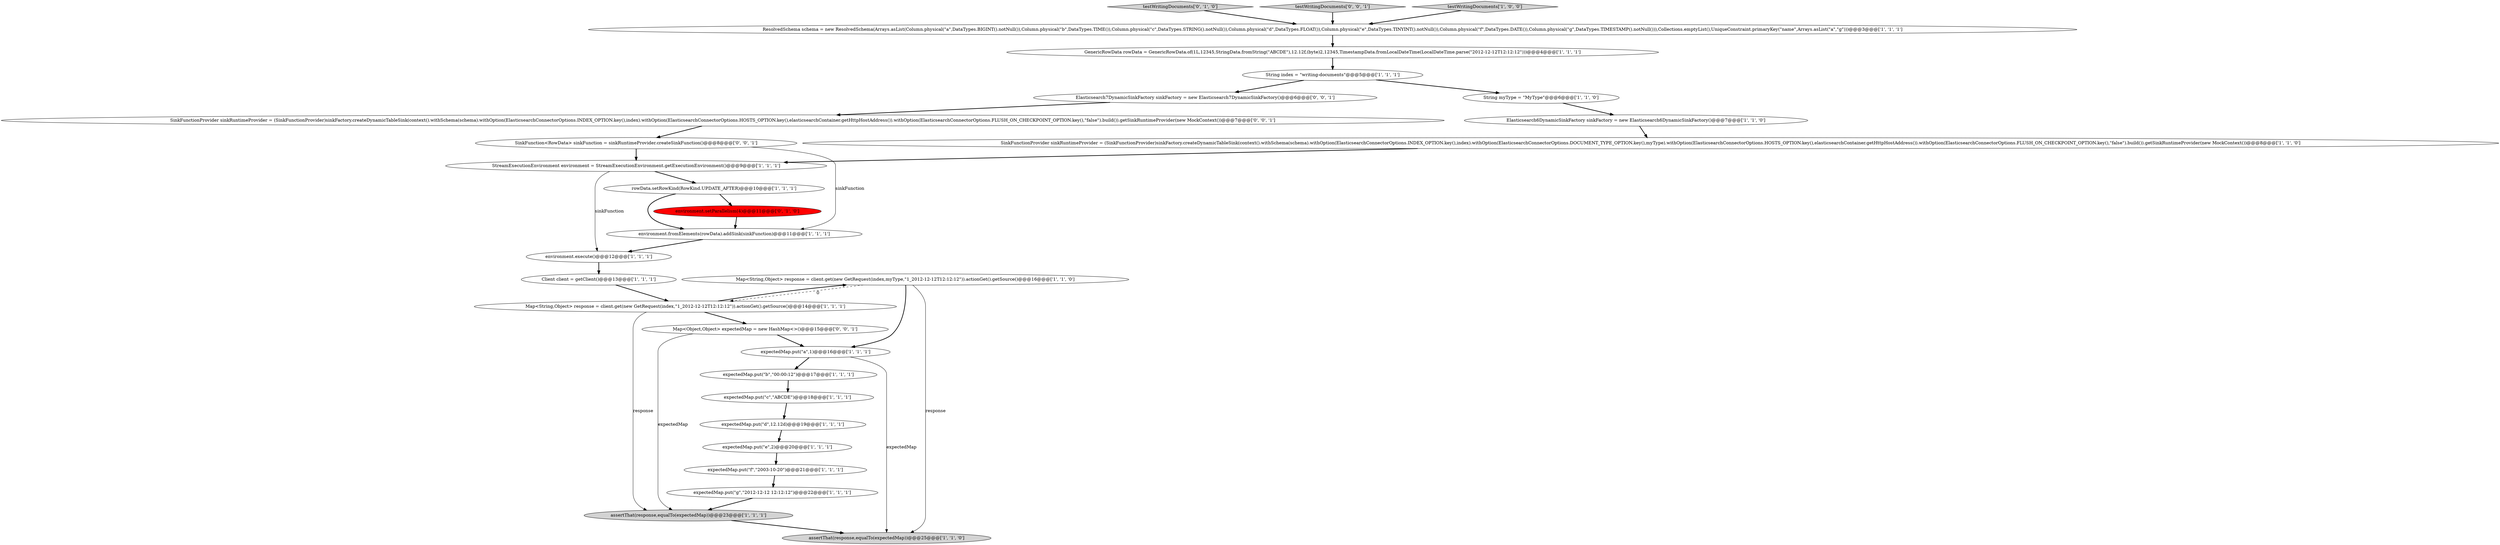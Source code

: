 digraph {
1 [style = filled, label = "assertThat(response,equalTo(expectedMap))@@@25@@@['1', '1', '0']", fillcolor = lightgray, shape = ellipse image = "AAA0AAABBB1BBB"];
14 [style = filled, label = "Client client = getClient()@@@13@@@['1', '1', '1']", fillcolor = white, shape = ellipse image = "AAA0AAABBB1BBB"];
15 [style = filled, label = "environment.execute()@@@12@@@['1', '1', '1']", fillcolor = white, shape = ellipse image = "AAA0AAABBB1BBB"];
26 [style = filled, label = "Map<Object,Object> expectedMap = new HashMap<>()@@@15@@@['0', '0', '1']", fillcolor = white, shape = ellipse image = "AAA0AAABBB3BBB"];
23 [style = filled, label = "testWritingDocuments['0', '1', '0']", fillcolor = lightgray, shape = diamond image = "AAA0AAABBB2BBB"];
24 [style = filled, label = "environment.setParallelism(4)@@@11@@@['0', '1', '0']", fillcolor = red, shape = ellipse image = "AAA1AAABBB2BBB"];
2 [style = filled, label = "StreamExecutionEnvironment environment = StreamExecutionEnvironment.getExecutionEnvironment()@@@9@@@['1', '1', '1']", fillcolor = white, shape = ellipse image = "AAA0AAABBB1BBB"];
5 [style = filled, label = "Map<String,Object> response = client.get(new GetRequest(index,myType,\"1_2012-12-12T12:12:12\")).actionGet().getSource()@@@16@@@['1', '1', '0']", fillcolor = white, shape = ellipse image = "AAA0AAABBB1BBB"];
16 [style = filled, label = "rowData.setRowKind(RowKind.UPDATE_AFTER)@@@10@@@['1', '1', '1']", fillcolor = white, shape = ellipse image = "AAA0AAABBB1BBB"];
3 [style = filled, label = "expectedMap.put(\"f\",\"2003-10-20\")@@@21@@@['1', '1', '1']", fillcolor = white, shape = ellipse image = "AAA0AAABBB1BBB"];
27 [style = filled, label = "Elasticsearch7DynamicSinkFactory sinkFactory = new Elasticsearch7DynamicSinkFactory()@@@6@@@['0', '0', '1']", fillcolor = white, shape = ellipse image = "AAA0AAABBB3BBB"];
20 [style = filled, label = "expectedMap.put(\"b\",\"00:00:12\")@@@17@@@['1', '1', '1']", fillcolor = white, shape = ellipse image = "AAA0AAABBB1BBB"];
11 [style = filled, label = "expectedMap.put(\"e\",2)@@@20@@@['1', '1', '1']", fillcolor = white, shape = ellipse image = "AAA0AAABBB1BBB"];
19 [style = filled, label = "Elasticsearch6DynamicSinkFactory sinkFactory = new Elasticsearch6DynamicSinkFactory()@@@7@@@['1', '1', '0']", fillcolor = white, shape = ellipse image = "AAA0AAABBB1BBB"];
4 [style = filled, label = "String index = \"writing-documents\"@@@5@@@['1', '1', '1']", fillcolor = white, shape = ellipse image = "AAA0AAABBB1BBB"];
29 [style = filled, label = "SinkFunctionProvider sinkRuntimeProvider = (SinkFunctionProvider)sinkFactory.createDynamicTableSink(context().withSchema(schema).withOption(ElasticsearchConnectorOptions.INDEX_OPTION.key(),index).withOption(ElasticsearchConnectorOptions.HOSTS_OPTION.key(),elasticsearchContainer.getHttpHostAddress()).withOption(ElasticsearchConnectorOptions.FLUSH_ON_CHECKPOINT_OPTION.key(),\"false\").build()).getSinkRuntimeProvider(new MockContext())@@@7@@@['0', '0', '1']", fillcolor = white, shape = ellipse image = "AAA0AAABBB3BBB"];
28 [style = filled, label = "testWritingDocuments['0', '0', '1']", fillcolor = lightgray, shape = diamond image = "AAA0AAABBB3BBB"];
8 [style = filled, label = "expectedMap.put(\"a\",1)@@@16@@@['1', '1', '1']", fillcolor = white, shape = ellipse image = "AAA0AAABBB1BBB"];
18 [style = filled, label = "GenericRowData rowData = GenericRowData.of(1L,12345,StringData.fromString(\"ABCDE\"),12.12f,(byte)2,12345,TimestampData.fromLocalDateTime(LocalDateTime.parse(\"2012-12-12T12:12:12\")))@@@4@@@['1', '1', '1']", fillcolor = white, shape = ellipse image = "AAA0AAABBB1BBB"];
10 [style = filled, label = "expectedMap.put(\"c\",\"ABCDE\")@@@18@@@['1', '1', '1']", fillcolor = white, shape = ellipse image = "AAA0AAABBB1BBB"];
21 [style = filled, label = "assertThat(response,equalTo(expectedMap))@@@23@@@['1', '1', '1']", fillcolor = lightgray, shape = ellipse image = "AAA0AAABBB1BBB"];
0 [style = filled, label = "ResolvedSchema schema = new ResolvedSchema(Arrays.asList(Column.physical(\"a\",DataTypes.BIGINT().notNull()),Column.physical(\"b\",DataTypes.TIME()),Column.physical(\"c\",DataTypes.STRING().notNull()),Column.physical(\"d\",DataTypes.FLOAT()),Column.physical(\"e\",DataTypes.TINYINT().notNull()),Column.physical(\"f\",DataTypes.DATE()),Column.physical(\"g\",DataTypes.TIMESTAMP().notNull())),Collections.emptyList(),UniqueConstraint.primaryKey(\"name\",Arrays.asList(\"a\",\"g\")))@@@3@@@['1', '1', '1']", fillcolor = white, shape = ellipse image = "AAA0AAABBB1BBB"];
13 [style = filled, label = "environment.fromElements(rowData).addSink(sinkFunction)@@@11@@@['1', '1', '1']", fillcolor = white, shape = ellipse image = "AAA0AAABBB1BBB"];
17 [style = filled, label = "expectedMap.put(\"d\",12.12d)@@@19@@@['1', '1', '1']", fillcolor = white, shape = ellipse image = "AAA0AAABBB1BBB"];
6 [style = filled, label = "String myType = \"MyType\"@@@6@@@['1', '1', '0']", fillcolor = white, shape = ellipse image = "AAA0AAABBB1BBB"];
7 [style = filled, label = "testWritingDocuments['1', '0', '0']", fillcolor = lightgray, shape = diamond image = "AAA0AAABBB1BBB"];
25 [style = filled, label = "SinkFunction<RowData> sinkFunction = sinkRuntimeProvider.createSinkFunction()@@@8@@@['0', '0', '1']", fillcolor = white, shape = ellipse image = "AAA0AAABBB3BBB"];
12 [style = filled, label = "expectedMap.put(\"g\",\"2012-12-12 12:12:12\")@@@22@@@['1', '1', '1']", fillcolor = white, shape = ellipse image = "AAA0AAABBB1BBB"];
9 [style = filled, label = "SinkFunctionProvider sinkRuntimeProvider = (SinkFunctionProvider)sinkFactory.createDynamicTableSink(context().withSchema(schema).withOption(ElasticsearchConnectorOptions.INDEX_OPTION.key(),index).withOption(ElasticsearchConnectorOptions.DOCUMENT_TYPE_OPTION.key(),myType).withOption(ElasticsearchConnectorOptions.HOSTS_OPTION.key(),elasticsearchContainer.getHttpHostAddress()).withOption(ElasticsearchConnectorOptions.FLUSH_ON_CHECKPOINT_OPTION.key(),\"false\").build()).getSinkRuntimeProvider(new MockContext())@@@8@@@['1', '1', '0']", fillcolor = white, shape = ellipse image = "AAA0AAABBB1BBB"];
22 [style = filled, label = "Map<String,Object> response = client.get(new GetRequest(index,\"1_2012-12-12T12:12:12\")).actionGet().getSource()@@@14@@@['1', '1', '1']", fillcolor = white, shape = ellipse image = "AAA0AAABBB1BBB"];
22->26 [style = bold, label=""];
5->8 [style = bold, label=""];
16->13 [style = bold, label=""];
15->14 [style = bold, label=""];
4->6 [style = bold, label=""];
9->2 [style = bold, label=""];
12->21 [style = bold, label=""];
16->24 [style = bold, label=""];
14->22 [style = bold, label=""];
29->25 [style = bold, label=""];
10->17 [style = bold, label=""];
7->0 [style = bold, label=""];
26->8 [style = bold, label=""];
6->19 [style = bold, label=""];
3->12 [style = bold, label=""];
23->0 [style = bold, label=""];
22->5 [style = bold, label=""];
25->2 [style = bold, label=""];
2->15 [style = solid, label="sinkFunction"];
20->10 [style = bold, label=""];
28->0 [style = bold, label=""];
8->20 [style = bold, label=""];
18->4 [style = bold, label=""];
19->9 [style = bold, label=""];
11->3 [style = bold, label=""];
21->1 [style = bold, label=""];
4->27 [style = bold, label=""];
0->18 [style = bold, label=""];
25->13 [style = solid, label="sinkFunction"];
8->1 [style = solid, label="expectedMap"];
13->15 [style = bold, label=""];
22->21 [style = solid, label="response"];
5->22 [style = dashed, label="0"];
27->29 [style = bold, label=""];
26->21 [style = solid, label="expectedMap"];
5->1 [style = solid, label="response"];
24->13 [style = bold, label=""];
17->11 [style = bold, label=""];
2->16 [style = bold, label=""];
}
